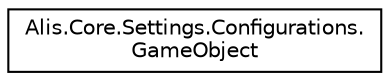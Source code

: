 digraph "Graphical Class Hierarchy"
{
 // LATEX_PDF_SIZE
  edge [fontname="Helvetica",fontsize="10",labelfontname="Helvetica",labelfontsize="10"];
  node [fontname="Helvetica",fontsize="10",shape=record];
  rankdir="LR";
  Node0 [label="Alis.Core.Settings.Configurations.\lGameObject",height=0.2,width=0.4,color="black", fillcolor="white", style="filled",URL="$class_alis_1_1_core_1_1_settings_1_1_configurations_1_1_game_object.html",tooltip="The game object class"];
}
